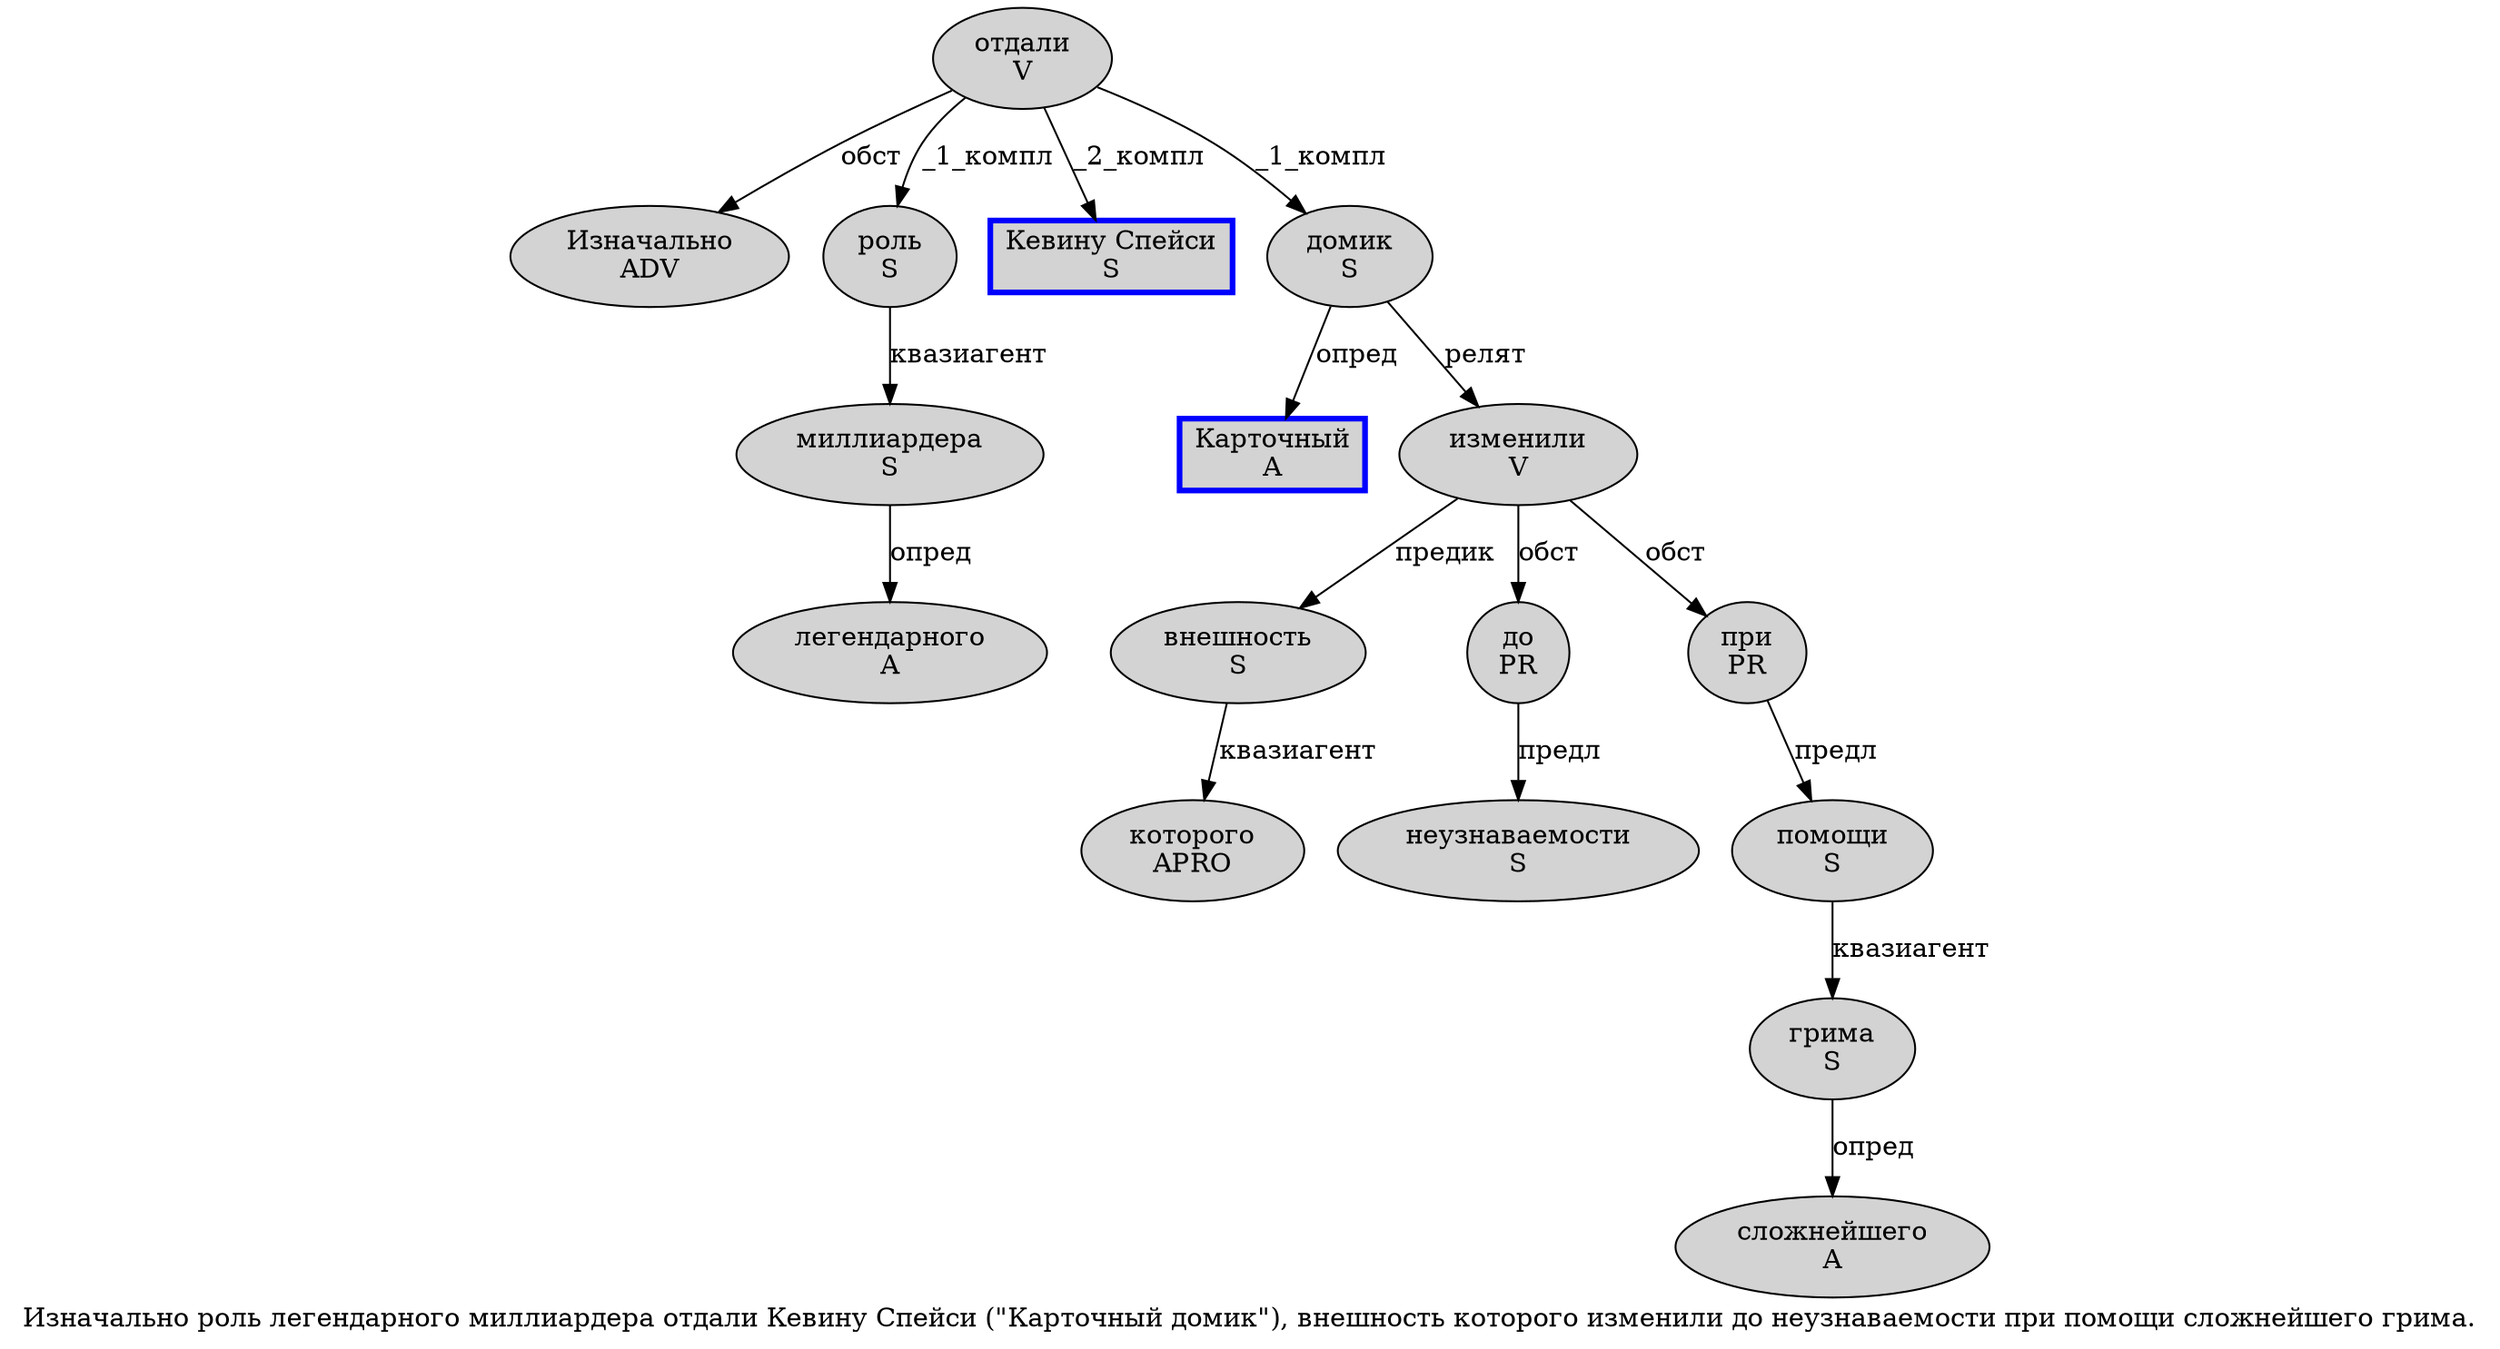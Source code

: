 digraph SENTENCE_1630 {
	graph [label="Изначально роль легендарного миллиардера отдали Кевину Спейси (\"Карточный домик\"), внешность которого изменили до неузнаваемости при помощи сложнейшего грима."]
	node [style=filled]
		0 [label="Изначально
ADV" color="" fillcolor=lightgray penwidth=1 shape=ellipse]
		1 [label="роль
S" color="" fillcolor=lightgray penwidth=1 shape=ellipse]
		2 [label="легендарного
A" color="" fillcolor=lightgray penwidth=1 shape=ellipse]
		3 [label="миллиардера
S" color="" fillcolor=lightgray penwidth=1 shape=ellipse]
		4 [label="отдали
V" color="" fillcolor=lightgray penwidth=1 shape=ellipse]
		5 [label="Кевину Спейси
S" color=blue fillcolor=lightgray penwidth=3 shape=box]
		8 [label="Карточный
A" color=blue fillcolor=lightgray penwidth=3 shape=box]
		9 [label="домик
S" color="" fillcolor=lightgray penwidth=1 shape=ellipse]
		13 [label="внешность
S" color="" fillcolor=lightgray penwidth=1 shape=ellipse]
		14 [label="которого
APRO" color="" fillcolor=lightgray penwidth=1 shape=ellipse]
		15 [label="изменили
V" color="" fillcolor=lightgray penwidth=1 shape=ellipse]
		16 [label="до
PR" color="" fillcolor=lightgray penwidth=1 shape=ellipse]
		17 [label="неузнаваемости
S" color="" fillcolor=lightgray penwidth=1 shape=ellipse]
		18 [label="при
PR" color="" fillcolor=lightgray penwidth=1 shape=ellipse]
		19 [label="помощи
S" color="" fillcolor=lightgray penwidth=1 shape=ellipse]
		20 [label="сложнейшего
A" color="" fillcolor=lightgray penwidth=1 shape=ellipse]
		21 [label="грима
S" color="" fillcolor=lightgray penwidth=1 shape=ellipse]
			1 -> 3 [label="квазиагент"]
			13 -> 14 [label="квазиагент"]
			18 -> 19 [label="предл"]
			21 -> 20 [label="опред"]
			9 -> 8 [label="опред"]
			9 -> 15 [label="релят"]
			4 -> 0 [label="обст"]
			4 -> 1 [label="_1_компл"]
			4 -> 5 [label="_2_компл"]
			4 -> 9 [label="_1_компл"]
			16 -> 17 [label="предл"]
			19 -> 21 [label="квазиагент"]
			15 -> 13 [label="предик"]
			15 -> 16 [label="обст"]
			15 -> 18 [label="обст"]
			3 -> 2 [label="опред"]
}